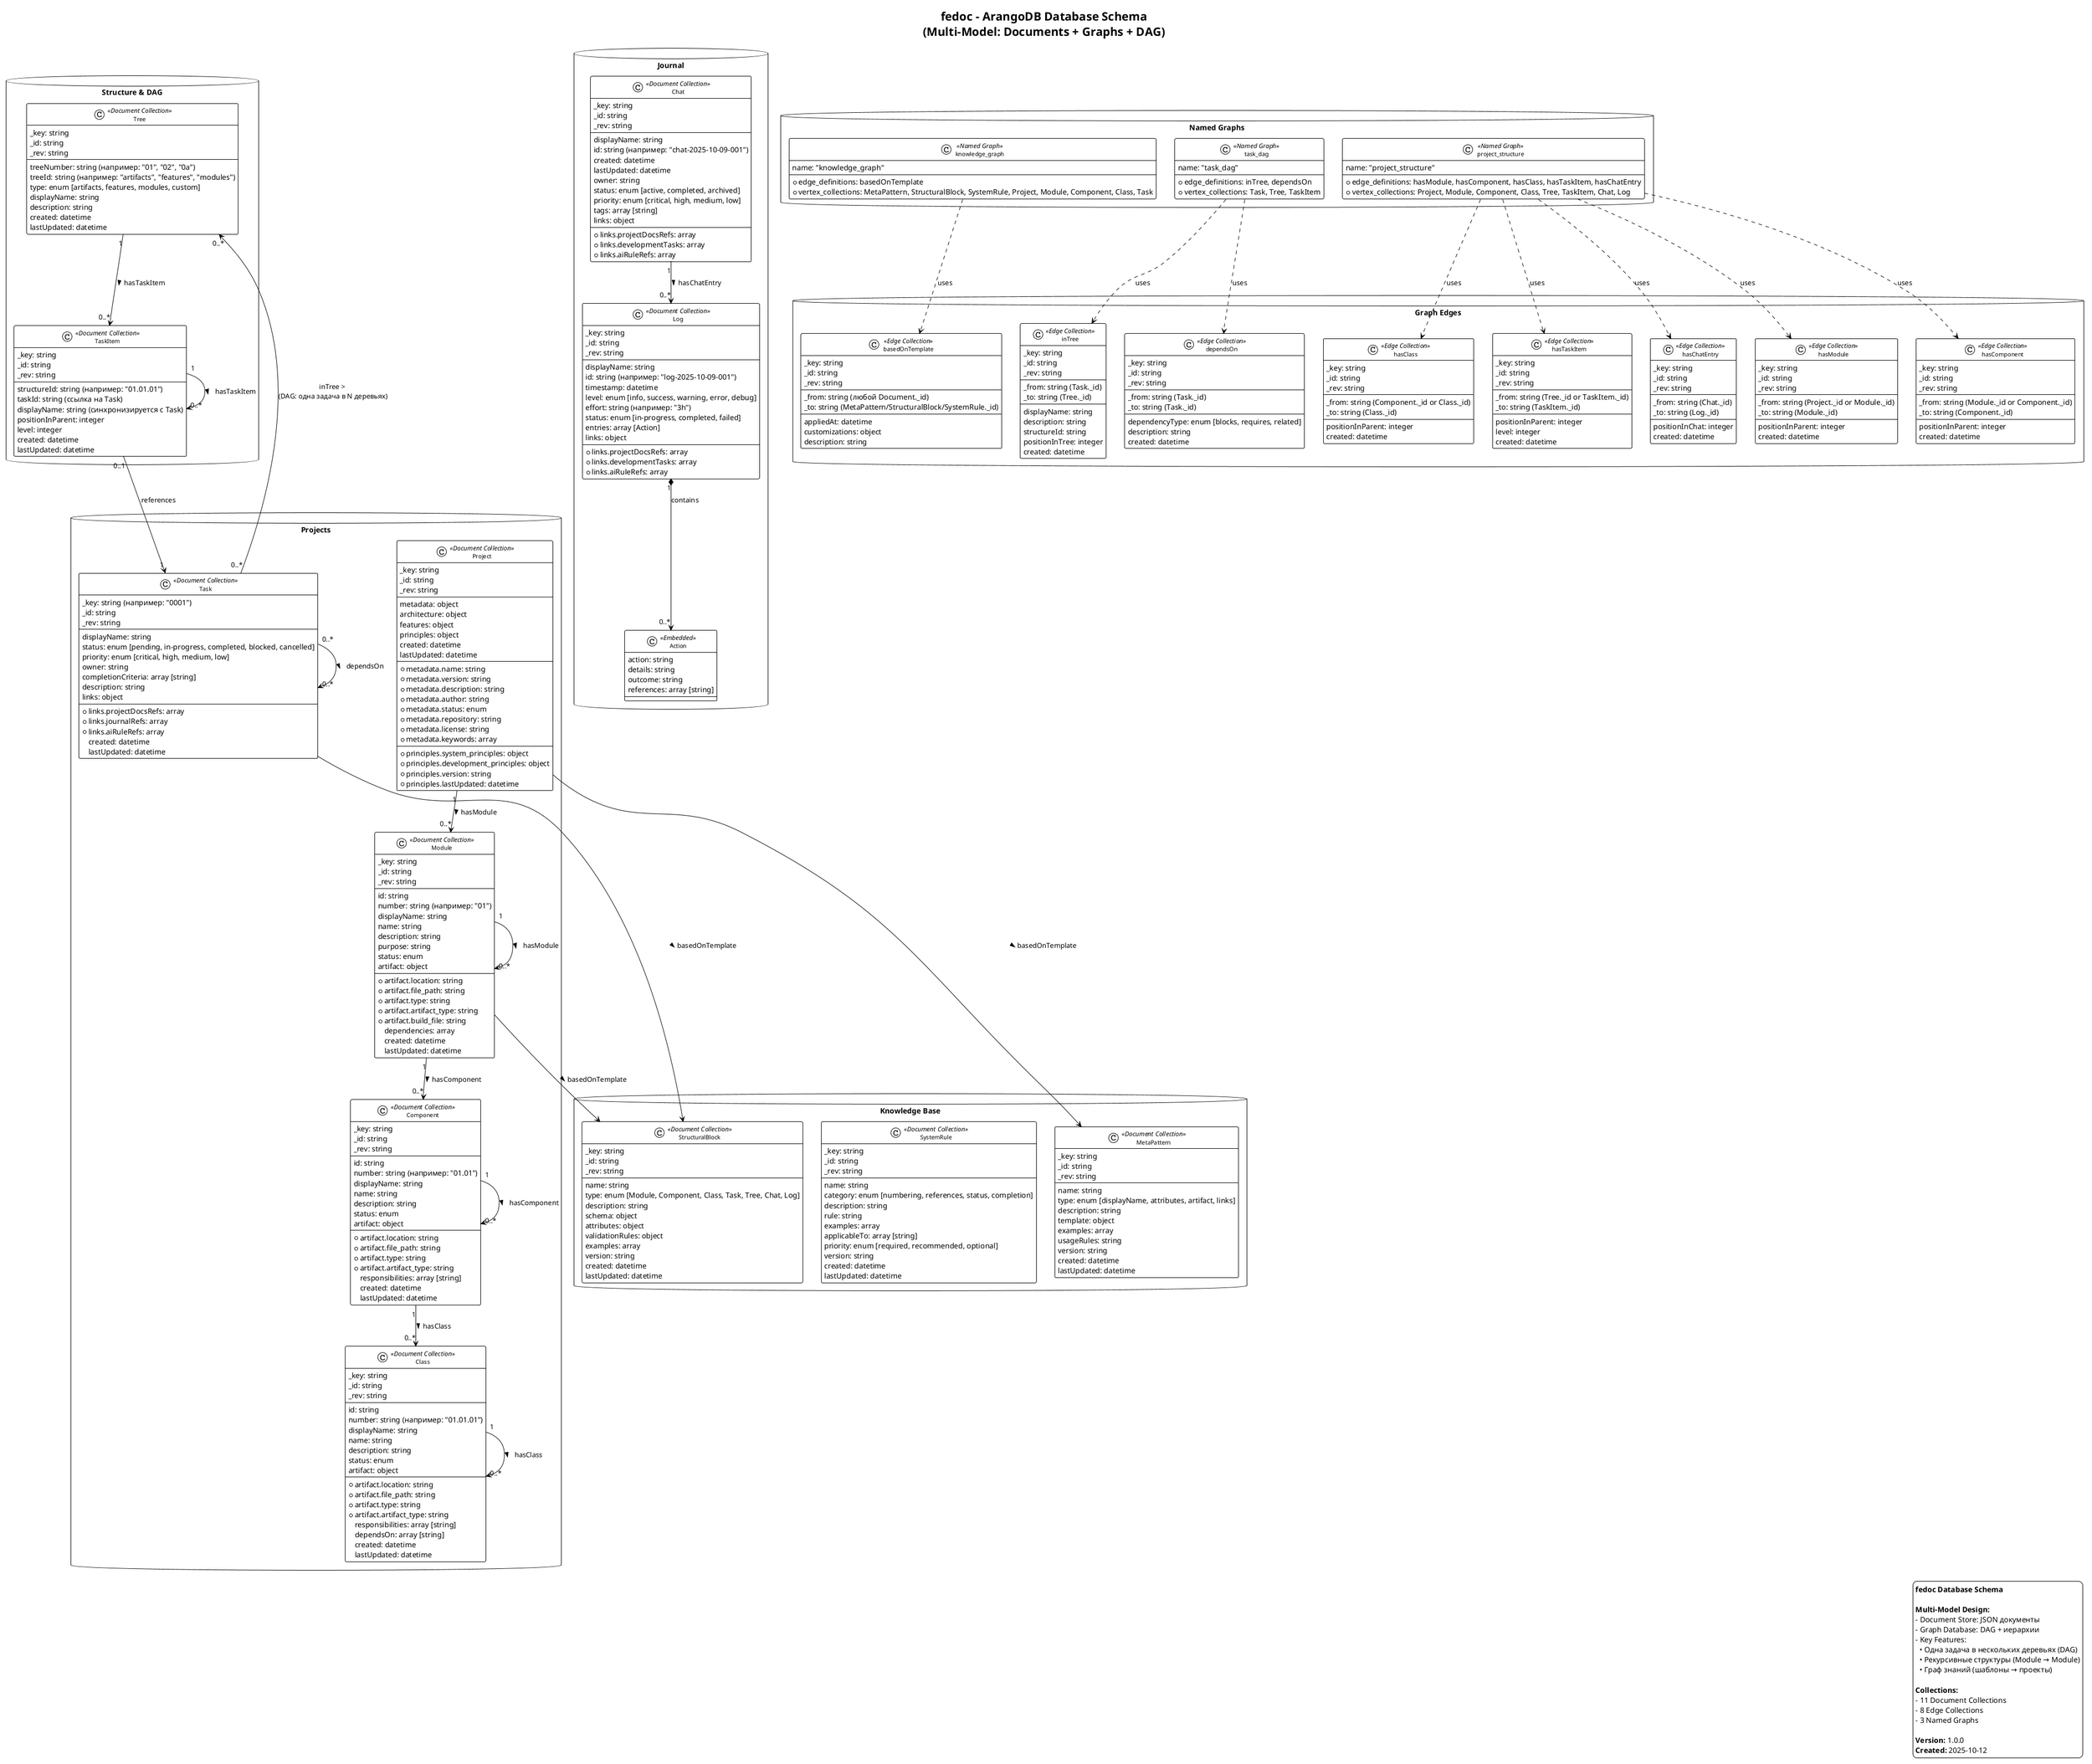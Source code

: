 @startuml fedoc-database-schema
!theme plain
skinparam backgroundColor #FFFFFF
skinparam classFontSize 11
skinparam packageStyle rectangle

title fedoc - ArangoDB Database Schema\n(Multi-Model: Documents + Graphs + DAG)

' ============================================================
' LAYER 1: TEMPLATES & KNOWLEDGE BASE
' ============================================================

package "Knowledge Base" <<Database>> {
  
  class MetaPattern <<Document Collection>> {
    _key: string
    _id: string
    _rev: string
    --
    name: string
    type: enum [displayName, attributes, artifact, links]
    description: string
    template: object
    examples: array
    usageRules: string
    version: string
    created: datetime
    lastUpdated: datetime
  }
  
  class StructuralBlock <<Document Collection>> {
    _key: string
    _id: string
    _rev: string
    --
    name: string
    type: enum [Module, Component, Class, Task, Tree, Chat, Log]
    description: string
    schema: object
    attributes: object
    validationRules: object
    examples: array
    version: string
    created: datetime
    lastUpdated: datetime
  }
  
  class SystemRule <<Document Collection>> {
    _key: string
    _id: string
    _rev: string
    --
    name: string
    category: enum [numbering, references, status, completion]
    description: string
    rule: string
    examples: array
    applicableTo: array [string]
    priority: enum [required, recommended, optional]
    version: string
    created: datetime
    lastUpdated: datetime
  }
}

' ============================================================
' LAYER 2: PROJECTS
' ============================================================

package "Projects" <<Database>> {
  
  class Project <<Document Collection>> {
    _key: string
    _id: string
    _rev: string
    --
    metadata: object
    architecture: object
    features: object
    principles: object
    created: datetime
    lastUpdated: datetime
    --
    + metadata.name: string
    + metadata.version: string
    + metadata.description: string
    + metadata.author: string
    + metadata.status: enum
    + metadata.repository: string
    + metadata.license: string
    + metadata.keywords: array
    --
    + principles.system_principles: object
    + principles.development_principles: object
    + principles.version: string
    + principles.lastUpdated: datetime
  }
  
  class Task <<Document Collection>> {
    _key: string (например: "0001")
    _id: string
    _rev: string
    --
    displayName: string
    status: enum [pending, in-progress, completed, blocked, cancelled]
    priority: enum [critical, high, medium, low]
    owner: string
    completionCriteria: array [string]
    description: string
    links: object
    --
    + links.projectDocsRefs: array
    + links.journalRefs: array
    + links.aiRuleRefs: array
    created: datetime
    lastUpdated: datetime
  }
  
  class Module <<Document Collection>> {
    _key: string
    _id: string
    _rev: string
    --
    id: string
    number: string (например: "01")
    displayName: string
    name: string
    description: string
    purpose: string
    status: enum
    artifact: object
    --
    + artifact.location: string
    + artifact.file_path: string
    + artifact.type: string
    + artifact.artifact_type: string
    + artifact.build_file: string
    dependencies: array
    created: datetime
    lastUpdated: datetime
  }
  
  class Component <<Document Collection>> {
    _key: string
    _id: string
    _rev: string
    --
    id: string
    number: string (например: "01.01")
    displayName: string
    name: string
    description: string
    status: enum
    artifact: object
    --
    + artifact.location: string
    + artifact.file_path: string
    + artifact.type: string
    + artifact.artifact_type: string
    responsibilities: array [string]
    created: datetime
    lastUpdated: datetime
  }
  
  class Class <<Document Collection>> {
    _key: string
    _id: string
    _rev: string
    --
    id: string
    number: string (например: "01.01.01")
    displayName: string
    name: string
    description: string
    status: enum
    artifact: object
    --
    + artifact.location: string
    + artifact.file_path: string
    + artifact.type: string
    + artifact.artifact_type: string
    responsibilities: array [string]
    dependsOn: array [string]
    created: datetime
    lastUpdated: datetime
  }
}

' ============================================================
' LAYER 3: STRUCTURE & DAG
' ============================================================

package "Structure & DAG" <<Database>> {
  
  class Tree <<Document Collection>> {
    _key: string
    _id: string
    _rev: string
    --
    treeNumber: string (например: "01", "02", "0a")
    treeId: string (например: "artifacts", "features", "modules")
    type: enum [artifacts, features, modules, custom]
    displayName: string
    description: string
    created: datetime
    lastUpdated: datetime
  }
  
  class TaskItem <<Document Collection>> {
    _key: string
    _id: string
    _rev: string
    --
    structureId: string (например: "01.01.01")
    taskId: string (ссылка на Task)
    displayName: string (синхронизируется с Task)
    positionInParent: integer
    level: integer
    created: datetime
    lastUpdated: datetime
  }
}

' ============================================================
' LAYER 4: JOURNAL
' ============================================================

package "Journal" <<Database>> {
  
  class Chat <<Document Collection>> {
    _key: string
    _id: string
    _rev: string
    --
    displayName: string
    id: string (например: "chat-2025-10-09-001")
    created: datetime
    lastUpdated: datetime
    owner: string
    status: enum [active, completed, archived]
    priority: enum [critical, high, medium, low]
    tags: array [string]
    links: object
    --
    + links.projectDocsRefs: array
    + links.developmentTasks: array
    + links.aiRuleRefs: array
  }
  
  class Log <<Document Collection>> {
    _key: string
    _id: string
    _rev: string
    --
    displayName: string
    id: string (например: "log-2025-10-09-001")
    timestamp: datetime
    level: enum [info, success, warning, error, debug]
    effort: string (например: "3h")
    status: enum [in-progress, completed, failed]
    entries: array [Action]
    links: object
    --
    + links.projectDocsRefs: array
    + links.developmentTasks: array
    + links.aiRuleRefs: array
  }
  
  class Action <<Embedded>> {
    action: string
    details: string
    outcome: string
    references: array [string]
  }
}

' ============================================================
' EDGE COLLECTIONS (Graph relationships)
' ============================================================

package "Graph Edges" <<Database>> {
  
  class inTree <<Edge Collection>> {
    _key: string
    _id: string
    _rev: string
    --
    _from: string (Task._id)
    _to: string (Tree._id)
    --
    displayName: string
    description: string
    structureId: string
    positionInTree: integer
    created: datetime
  }
  
  class dependsOn <<Edge Collection>> {
    _key: string
    _id: string
    _rev: string
    --
    _from: string (Task._id)
    _to: string (Task._id)
    --
    dependencyType: enum [blocks, requires, related]
    description: string
    created: datetime
  }
  
  class basedOnTemplate <<Edge Collection>> {
    _key: string
    _id: string
    _rev: string
    --
    _from: string (любой Document._id)
    _to: string (MetaPattern/StructuralBlock/SystemRule._id)
    --
    appliedAt: datetime
    customizations: object
    description: string
  }
  
  class hasModule <<Edge Collection>> {
    _key: string
    _id: string
    _rev: string
    --
    _from: string (Project._id or Module._id)
    _to: string (Module._id)
    --
    positionInParent: integer
    created: datetime
  }
  
  class hasComponent <<Edge Collection>> {
    _key: string
    _id: string
    _rev: string
    --
    _from: string (Module._id or Component._id)
    _to: string (Component._id)
    --
    positionInParent: integer
    created: datetime
  }
  
  class hasClass <<Edge Collection>> {
    _key: string
    _id: string
    _rev: string
    --
    _from: string (Component._id or Class._id)
    _to: string (Class._id)
    --
    positionInParent: integer
    created: datetime
  }
  
  class hasTaskItem <<Edge Collection>> {
    _key: string
    _id: string
    _rev: string
    --
    _from: string (Tree._id or TaskItem._id)
    _to: string (TaskItem._id)
    --
    positionInParent: integer
    level: integer
    created: datetime
  }
  
  class hasChatEntry <<Edge Collection>> {
    _key: string
    _id: string
    _rev: string
    --
    _from: string (Chat._id)
    _to: string (Log._id)
    --
    positionInChat: integer
    created: datetime
  }
}

' ============================================================
' GRAPH DEFINITIONS
' ============================================================

package "Named Graphs" <<Database>> {
  
  class knowledge_graph <<Named Graph>> {
    name: "knowledge_graph"
    --
    + edge_definitions: basedOnTemplate
    + vertex_collections: MetaPattern, StructuralBlock, SystemRule, Project, Module, Component, Class, Task
  }
  
  class task_dag <<Named Graph>> {
    name: "task_dag"
    --
    + edge_definitions: inTree, dependsOn
    + vertex_collections: Task, Tree, TaskItem
  }
  
  class project_structure <<Named Graph>> {
    name: "project_structure"
    --
    + edge_definitions: hasModule, hasComponent, hasClass, hasTaskItem, hasChatEntry
    + vertex_collections: Project, Module, Component, Class, Tree, TaskItem, Chat, Log
  }
}

' ============================================================
' RELATIONSHIPS
' ============================================================

' Knowledge Base relationships
MetaPattern -[hidden]right-> StructuralBlock
StructuralBlock -[hidden]right-> SystemRule

' Project hierarchy
Project "1" --> "0..*" Module : hasModule >
Module "1" --> "0..*" Module : hasModule >
Module "1" --> "0..*" Component : hasComponent >
Component "1" --> "0..*" Component : hasComponent >
Component "1" --> "0..*" Class : hasClass >
Class "1" --> "0..*" Class : hasClass >

' Task-Tree DAG relationships
Task "0..*" --> "0..*" Tree : inTree > \n(DAG: одна задача в N деревьях)
Task "0..*" --> "0..*" Task : dependsOn >

' Tree structure
Tree "1" --> "0..*" TaskItem : hasTaskItem >
TaskItem "1" --> "0..*" TaskItem : hasTaskItem >
TaskItem "0..1" --> "1" Task : references

' Journal hierarchy
Chat "1" --> "0..*" Log : hasChatEntry >
Log "1" *--> "0..*" Action : contains

' Template application (любой элемент может базироваться на шаблоне)
Project --> MetaPattern : basedOnTemplate >
Task --> StructuralBlock : basedOnTemplate >
Module --> StructuralBlock : basedOnTemplate >

' Graph associations
knowledge_graph ..> basedOnTemplate : uses
task_dag ..> inTree : uses
task_dag ..> dependsOn : uses
project_structure ..> hasModule : uses
project_structure ..> hasComponent : uses
project_structure ..> hasClass : uses
project_structure ..> hasTaskItem : uses
project_structure ..> hasChatEntry : uses

legend right
  **fedoc Database Schema**
  
  **Multi-Model Design:**
  - Document Store: JSON документы
  - Graph Database: DAG + иерархии
  - Key Features:
    • Одна задача в нескольких деревьях (DAG)
    • Рекурсивные структуры (Module → Module)
    • Граф знаний (шаблоны → проекты)
  
  **Collections:**
  - 11 Document Collections
  - 8 Edge Collections
  - 3 Named Graphs
  
  **Version:** 1.0.0
  **Created:** 2025-10-12
endlegend

@enduml
